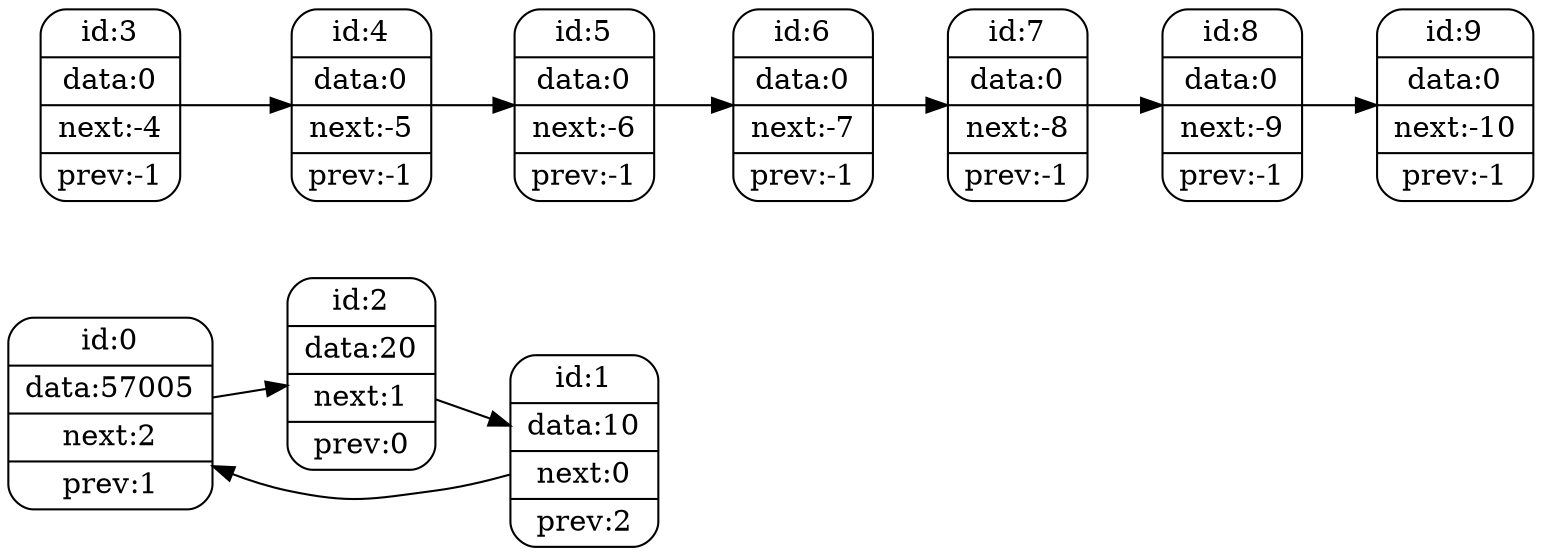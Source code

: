 digraph G{
	rankdir=LR;
	node[shape=rect,style=rounded];
	id0 [shape=record,label="{ id:0 } | data:57005 | next:2 | prev:1 }"]
	id1 [shape=record,label="{ id:1 } | data:10 | next:0 | prev:2 }"]
	id2 [shape=record,label="{ id:2 } | data:20 | next:1 | prev:0 }"]
	id3 [shape=record,label="{ id:3 } | data:0 | next:-4 | prev:-1 }"]
	id4 [shape=record,label="{ id:4 } | data:0 | next:-5 | prev:-1 }"]
	id5 [shape=record,label="{ id:5 } | data:0 | next:-6 | prev:-1 }"]
	id6 [shape=record,label="{ id:6 } | data:0 | next:-7 | prev:-1 }"]
	id7 [shape=record,label="{ id:7 } | data:0 | next:-8 | prev:-1 }"]
	id8 [shape=record,label="{ id:8 } | data:0 | next:-9 | prev:-1 }"]
	id9 [shape=record,label="{ id:9 } | data:0 | next:-10 | prev:-1 }"]
	id0 -> id2;
	id2 -> id1;
	id1 -> id0;
	id3 -> id4;
	id4 -> id5;
	id5 -> id6;
	id6 -> id7;
	id7 -> id8;
	id8 -> id9;
	}
